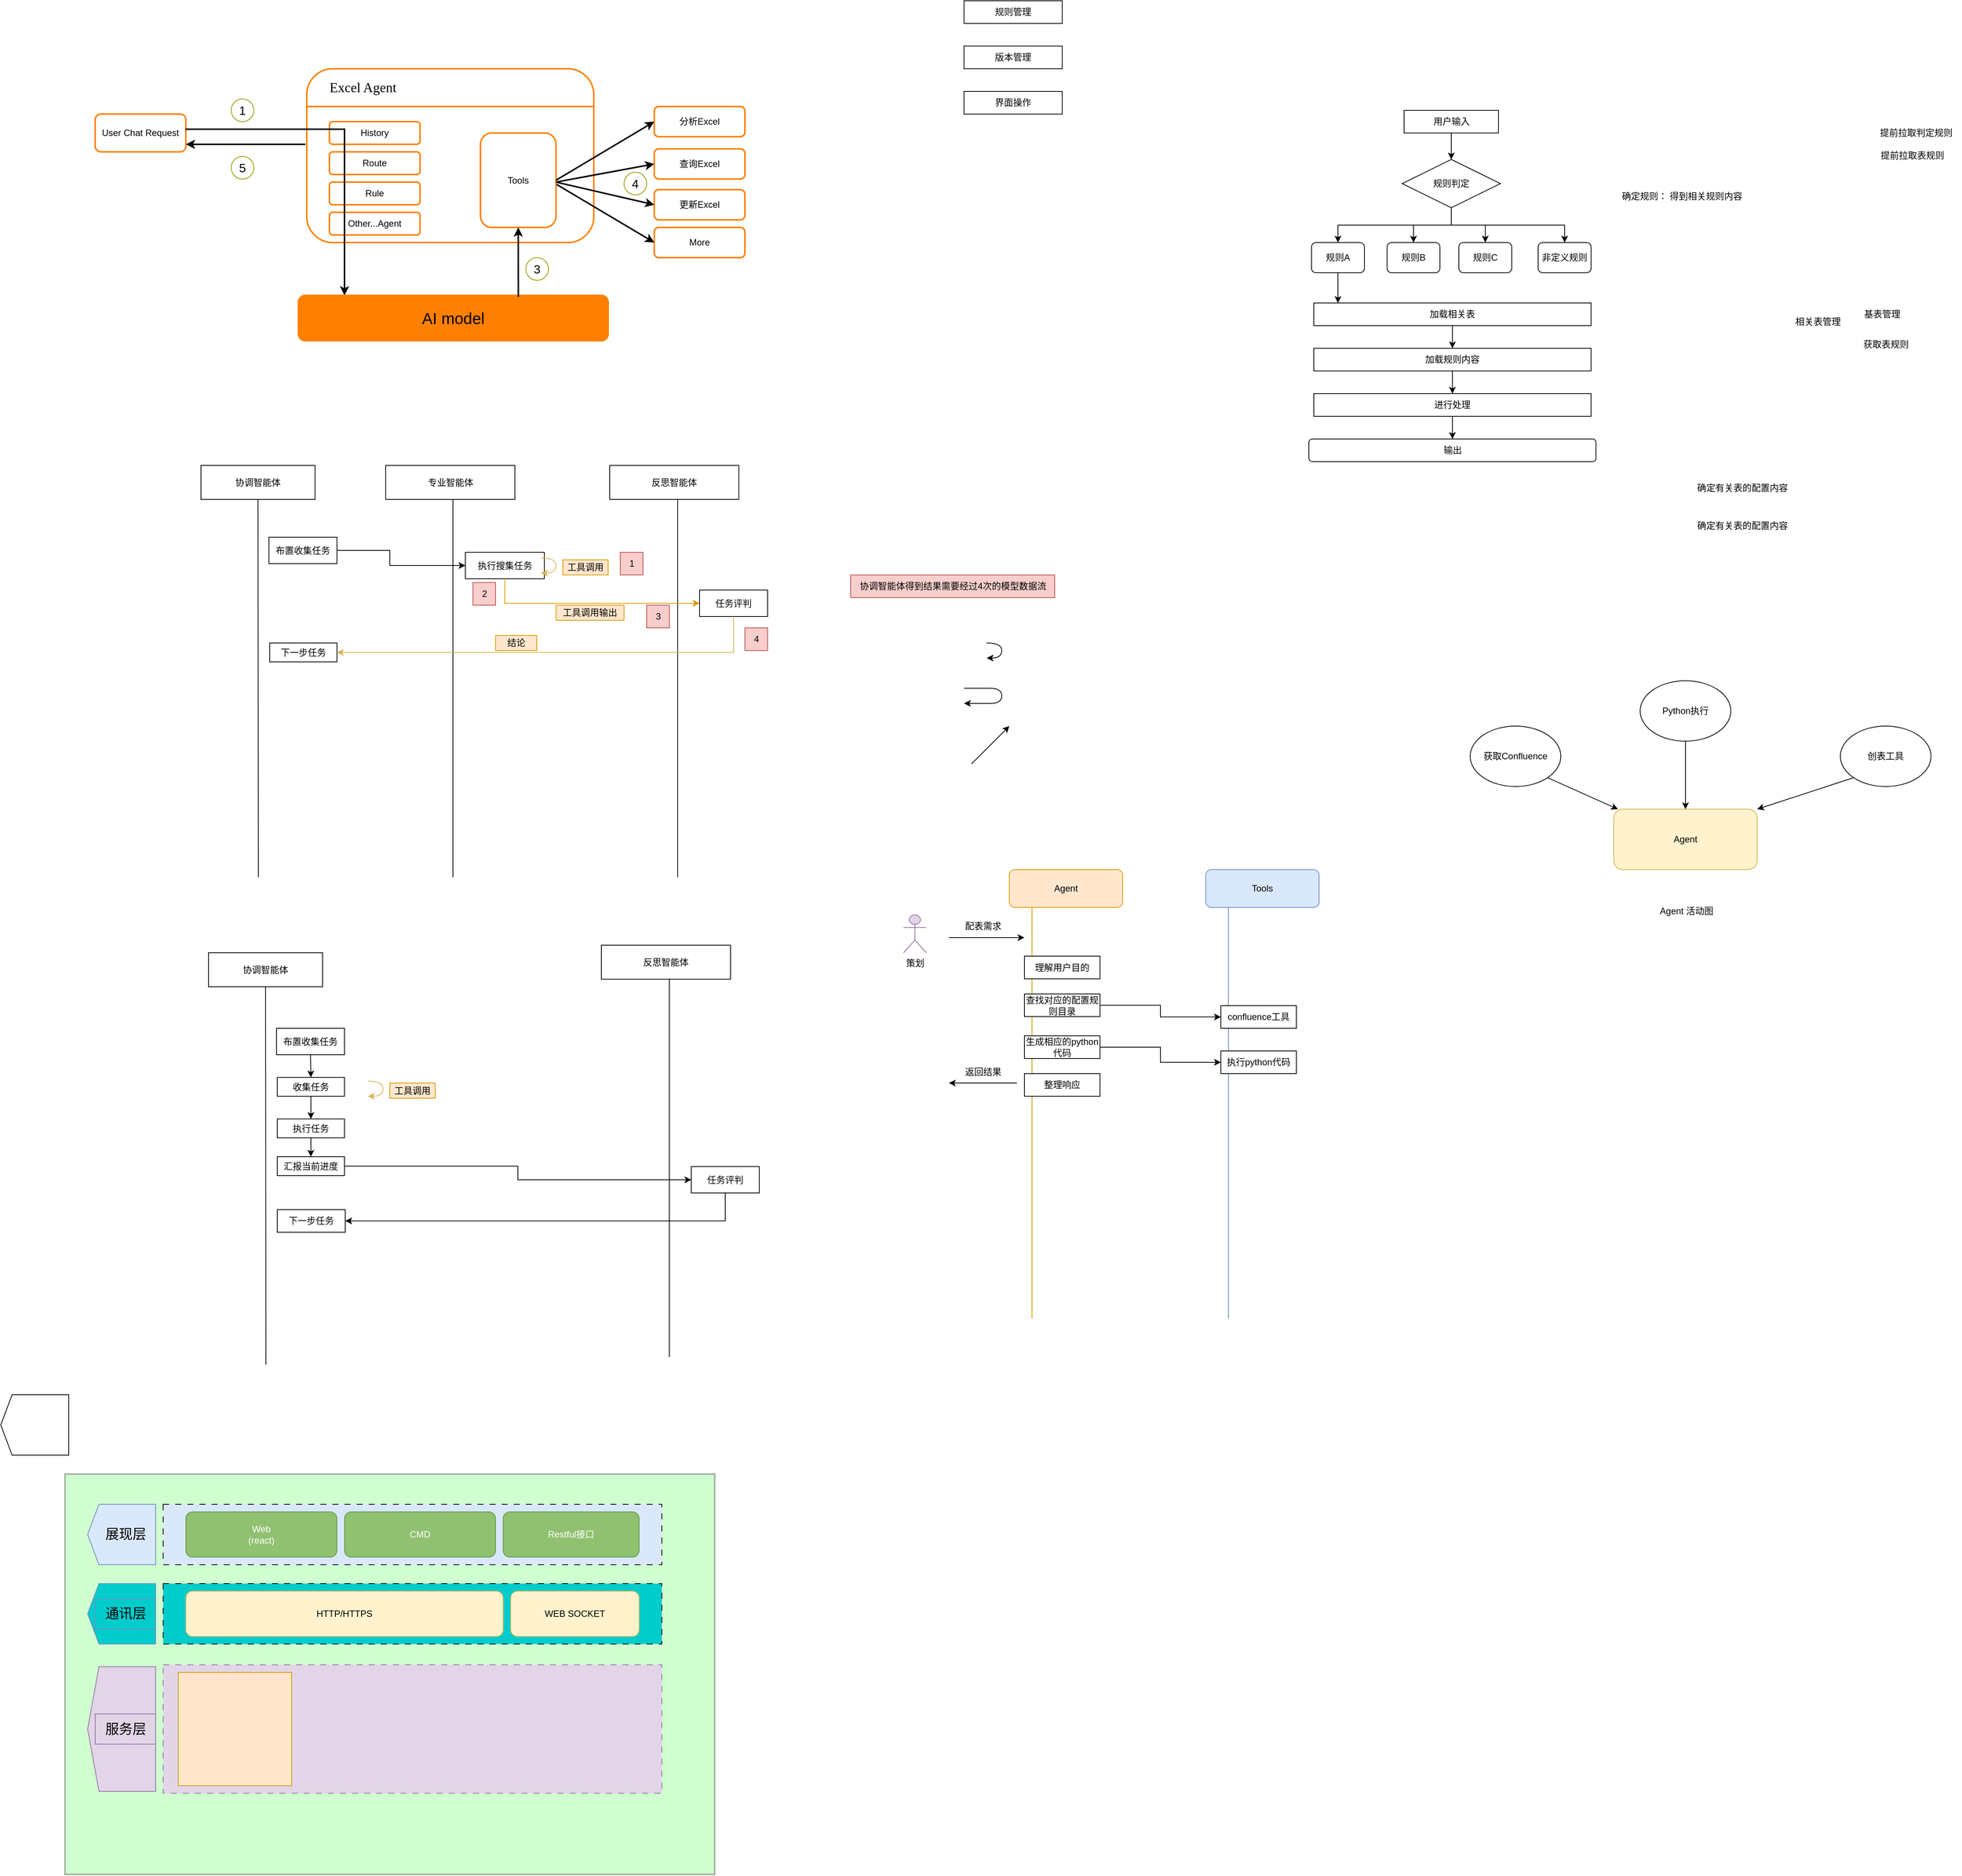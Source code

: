 <mxfile version="27.1.6">
  <diagram name="第 1 页" id="lMS9jua2yjPciFoXlcF-">
    <mxGraphModel dx="1426" dy="751" grid="1" gridSize="10" guides="1" tooltips="1" connect="1" arrows="1" fold="1" page="1" pageScale="1" pageWidth="4681" pageHeight="3300" math="0" shadow="0">
      <root>
        <mxCell id="0" />
        <mxCell id="1" parent="0" />
        <mxCell id="2_Mty83IuTYaTWN7wXRP-2" value="User Chat Request" style="rounded=1;whiteSpace=wrap;html=1;strokeColor=#FF8000;strokeWidth=2;" parent="1" vertex="1">
          <mxGeometry x="190" y="240" width="120" height="50" as="geometry" />
        </mxCell>
        <mxCell id="2_Mty83IuTYaTWN7wXRP-6" value="" style="group;fillColor=none;fillStyle=dashed;" parent="1" vertex="1" connectable="0">
          <mxGeometry x="470" y="180" width="380" height="230" as="geometry" />
        </mxCell>
        <mxCell id="2_Mty83IuTYaTWN7wXRP-4" value="" style="rounded=1;whiteSpace=wrap;html=1;strokeColor=#FF8000;strokeWidth=2;" parent="2_Mty83IuTYaTWN7wXRP-6" vertex="1">
          <mxGeometry width="380" height="230" as="geometry" />
        </mxCell>
        <mxCell id="2_Mty83IuTYaTWN7wXRP-5" value="" style="endArrow=none;html=1;rounded=0;strokeColor=#FF8000;strokeWidth=2;" parent="2_Mty83IuTYaTWN7wXRP-6" edge="1">
          <mxGeometry width="50" height="50" relative="1" as="geometry">
            <mxPoint y="50.003" as="sourcePoint" />
            <mxPoint x="380" y="50.003" as="targetPoint" />
          </mxGeometry>
        </mxCell>
        <mxCell id="2_Mty83IuTYaTWN7wXRP-7" value="&lt;font style=&quot;font-size: 18px;&quot;&gt;Excel Agent&lt;/font&gt;" style="text;html=1;align=center;verticalAlign=middle;resizable=0;points=[];autosize=1;strokeColor=none;fillColor=none;fontSize=15;fontFamily=Verdana;" parent="2_Mty83IuTYaTWN7wXRP-6" vertex="1">
          <mxGeometry x="9" y="5" width="130" height="40" as="geometry" />
        </mxCell>
        <mxCell id="2_Mty83IuTYaTWN7wXRP-14" value="Route" style="rounded=1;whiteSpace=wrap;html=1;strokeColor=#FF8000;strokeWidth=2;" parent="2_Mty83IuTYaTWN7wXRP-6" vertex="1">
          <mxGeometry x="30" y="110" width="120" height="30" as="geometry" />
        </mxCell>
        <mxCell id="2_Mty83IuTYaTWN7wXRP-15" value="Rule" style="rounded=1;whiteSpace=wrap;html=1;strokeColor=#FF8000;strokeWidth=2;" parent="2_Mty83IuTYaTWN7wXRP-6" vertex="1">
          <mxGeometry x="30" y="150" width="120" height="30" as="geometry" />
        </mxCell>
        <mxCell id="2_Mty83IuTYaTWN7wXRP-16" value="Other...Agent" style="rounded=1;whiteSpace=wrap;html=1;strokeColor=#FF8000;strokeWidth=2;" parent="2_Mty83IuTYaTWN7wXRP-6" vertex="1">
          <mxGeometry x="30" y="190" width="120" height="30" as="geometry" />
        </mxCell>
        <mxCell id="2_Mty83IuTYaTWN7wXRP-17" value="History" style="rounded=1;whiteSpace=wrap;html=1;strokeColor=#FF8000;strokeWidth=2;fillColor=none;" parent="2_Mty83IuTYaTWN7wXRP-6" vertex="1">
          <mxGeometry x="30" y="70" width="120" height="30" as="geometry" />
        </mxCell>
        <mxCell id="2_Mty83IuTYaTWN7wXRP-19" value="Tools" style="rounded=1;whiteSpace=wrap;html=1;strokeColor=#FF8000;strokeWidth=2;" parent="2_Mty83IuTYaTWN7wXRP-6" vertex="1">
          <mxGeometry x="230" y="85" width="100" height="125" as="geometry" />
        </mxCell>
        <mxCell id="2_Mty83IuTYaTWN7wXRP-18" value="" style="endArrow=classic;html=1;rounded=0;edgeStyle=orthogonalEdgeStyle;strokeWidth=2;exitX=0.996;exitY=0.399;exitDx=0;exitDy=0;exitPerimeter=0;" parent="1" source="2_Mty83IuTYaTWN7wXRP-2" edge="1">
          <mxGeometry width="50" height="50" relative="1" as="geometry">
            <mxPoint x="330" y="260" as="sourcePoint" />
            <mxPoint x="520" y="480" as="targetPoint" />
            <Array as="points">
              <mxPoint x="520" y="260" />
            </Array>
          </mxGeometry>
        </mxCell>
        <mxCell id="2_Mty83IuTYaTWN7wXRP-12" value="&lt;font style=&quot;font-size: 21px;&quot;&gt;AI model&lt;/font&gt;" style="rounded=1;whiteSpace=wrap;html=1;strokeColor=#FF8000;strokeWidth=2;fillColor=#FF8000;" parent="1" vertex="1">
          <mxGeometry x="459" y="480" width="410" height="60" as="geometry" />
        </mxCell>
        <mxCell id="2_Mty83IuTYaTWN7wXRP-20" value="查询Excel" style="rounded=1;whiteSpace=wrap;html=1;strokeColor=#FF8000;strokeWidth=2;" parent="1" vertex="1">
          <mxGeometry x="930" y="286" width="120" height="40" as="geometry" />
        </mxCell>
        <mxCell id="2_Mty83IuTYaTWN7wXRP-21" value="分析Excel" style="rounded=1;whiteSpace=wrap;html=1;strokeColor=#FF8000;strokeWidth=2;" parent="1" vertex="1">
          <mxGeometry x="930" y="230" width="120" height="40" as="geometry" />
        </mxCell>
        <mxCell id="2_Mty83IuTYaTWN7wXRP-22" value="更新Excel" style="rounded=1;whiteSpace=wrap;html=1;strokeColor=#FF8000;strokeWidth=2;" parent="1" vertex="1">
          <mxGeometry x="930" y="340" width="120" height="40" as="geometry" />
        </mxCell>
        <mxCell id="2_Mty83IuTYaTWN7wXRP-23" value="" style="endArrow=classic;html=1;rounded=0;exitX=0.71;exitY=0.033;exitDx=0;exitDy=0;exitPerimeter=0;entryX=0.5;entryY=1;entryDx=0;entryDy=0;strokeWidth=2;" parent="1" source="2_Mty83IuTYaTWN7wXRP-12" target="2_Mty83IuTYaTWN7wXRP-19" edge="1">
          <mxGeometry width="50" height="50" relative="1" as="geometry">
            <mxPoint x="700" y="410" as="sourcePoint" />
            <mxPoint x="750" y="360" as="targetPoint" />
          </mxGeometry>
        </mxCell>
        <mxCell id="2_Mty83IuTYaTWN7wXRP-24" value="" style="endArrow=classic;html=1;rounded=0;exitX=1;exitY=0.5;exitDx=0;exitDy=0;entryX=0;entryY=0.5;entryDx=0;entryDy=0;strokeWidth=2;" parent="1" source="2_Mty83IuTYaTWN7wXRP-19" target="2_Mty83IuTYaTWN7wXRP-21" edge="1">
          <mxGeometry width="50" height="50" relative="1" as="geometry">
            <mxPoint x="810" y="320" as="sourcePoint" />
            <mxPoint x="860" y="270" as="targetPoint" />
          </mxGeometry>
        </mxCell>
        <mxCell id="2_Mty83IuTYaTWN7wXRP-25" value="" style="endArrow=classic;html=1;rounded=0;entryX=0;entryY=0.5;entryDx=0;entryDy=0;strokeWidth=2;" parent="1" target="2_Mty83IuTYaTWN7wXRP-20" edge="1">
          <mxGeometry width="50" height="50" relative="1" as="geometry">
            <mxPoint x="800" y="330" as="sourcePoint" />
            <mxPoint x="940" y="250" as="targetPoint" />
          </mxGeometry>
        </mxCell>
        <mxCell id="2_Mty83IuTYaTWN7wXRP-26" value="" style="endArrow=classic;html=1;rounded=0;entryX=0;entryY=0.5;entryDx=0;entryDy=0;strokeWidth=2;" parent="1" target="2_Mty83IuTYaTWN7wXRP-22" edge="1">
          <mxGeometry width="50" height="50" relative="1" as="geometry">
            <mxPoint x="800" y="330" as="sourcePoint" />
            <mxPoint x="940" y="320" as="targetPoint" />
          </mxGeometry>
        </mxCell>
        <mxCell id="2_Mty83IuTYaTWN7wXRP-27" value="" style="endArrow=classic;html=1;rounded=0;exitX=-0.005;exitY=0.435;exitDx=0;exitDy=0;exitPerimeter=0;strokeWidth=2;" parent="1" source="2_Mty83IuTYaTWN7wXRP-4" edge="1">
          <mxGeometry width="50" height="50" relative="1" as="geometry">
            <mxPoint x="450" y="280" as="sourcePoint" />
            <mxPoint x="310" y="280" as="targetPoint" />
          </mxGeometry>
        </mxCell>
        <mxCell id="2_Mty83IuTYaTWN7wXRP-29" value="&lt;font style=&quot;font-size: 16px;&quot;&gt;1&lt;/font&gt;" style="ellipse;whiteSpace=wrap;html=1;fillColor=none;strokeColor=#999900;" parent="1" vertex="1">
          <mxGeometry x="370" y="220" width="30" height="30" as="geometry" />
        </mxCell>
        <mxCell id="2_Mty83IuTYaTWN7wXRP-30" value="&lt;font style=&quot;font-size: 16px;&quot;&gt;5&lt;/font&gt;" style="ellipse;whiteSpace=wrap;html=1;fillColor=none;strokeColor=#999900;" parent="1" vertex="1">
          <mxGeometry x="370" y="296" width="30" height="30" as="geometry" />
        </mxCell>
        <mxCell id="2_Mty83IuTYaTWN7wXRP-31" value="&lt;font style=&quot;font-size: 16px;&quot;&gt;3&lt;/font&gt;" style="ellipse;whiteSpace=wrap;html=1;fillColor=none;strokeColor=#999900;" parent="1" vertex="1">
          <mxGeometry x="760" y="430" width="30" height="30" as="geometry" />
        </mxCell>
        <mxCell id="2_Mty83IuTYaTWN7wXRP-32" value="&lt;font style=&quot;font-size: 16px;&quot;&gt;4&lt;/font&gt;" style="ellipse;whiteSpace=wrap;html=1;fillColor=none;strokeColor=#999900;" parent="1" vertex="1">
          <mxGeometry x="890" y="317" width="30" height="30" as="geometry" />
        </mxCell>
        <mxCell id="2_Mty83IuTYaTWN7wXRP-33" value="More" style="rounded=1;whiteSpace=wrap;html=1;strokeColor=#FF8000;strokeWidth=2;" parent="1" vertex="1">
          <mxGeometry x="930" y="390" width="120" height="40" as="geometry" />
        </mxCell>
        <mxCell id="2_Mty83IuTYaTWN7wXRP-34" value="" style="endArrow=classic;html=1;rounded=0;entryX=0;entryY=0.5;entryDx=0;entryDy=0;strokeWidth=2;exitX=1.008;exitY=0.545;exitDx=0;exitDy=0;exitPerimeter=0;" parent="1" source="2_Mty83IuTYaTWN7wXRP-19" target="2_Mty83IuTYaTWN7wXRP-33" edge="1">
          <mxGeometry width="50" height="50" relative="1" as="geometry">
            <mxPoint x="810" y="340" as="sourcePoint" />
            <mxPoint x="940" y="370" as="targetPoint" />
          </mxGeometry>
        </mxCell>
        <mxCell id="u-bmeiGmhYx5XkkNCnXn-22" style="edgeStyle=orthogonalEdgeStyle;rounded=0;orthogonalLoop=1;jettySize=auto;html=1;exitX=0.5;exitY=1;exitDx=0;exitDy=0;entryX=0.5;entryY=0;entryDx=0;entryDy=0;" parent="1" source="u-bmeiGmhYx5XkkNCnXn-1" target="u-bmeiGmhYx5XkkNCnXn-2" edge="1">
          <mxGeometry relative="1" as="geometry" />
        </mxCell>
        <mxCell id="u-bmeiGmhYx5XkkNCnXn-1" value="用户输入" style="rounded=0;whiteSpace=wrap;html=1;" parent="1" vertex="1">
          <mxGeometry x="1922.5" y="235" width="125" height="30" as="geometry" />
        </mxCell>
        <mxCell id="u-bmeiGmhYx5XkkNCnXn-10" style="edgeStyle=orthogonalEdgeStyle;rounded=0;orthogonalLoop=1;jettySize=auto;html=1;exitX=0.5;exitY=1;exitDx=0;exitDy=0;entryX=0.5;entryY=0;entryDx=0;entryDy=0;" parent="1" source="u-bmeiGmhYx5XkkNCnXn-2" target="u-bmeiGmhYx5XkkNCnXn-6" edge="1">
          <mxGeometry relative="1" as="geometry" />
        </mxCell>
        <mxCell id="u-bmeiGmhYx5XkkNCnXn-11" style="edgeStyle=orthogonalEdgeStyle;rounded=0;orthogonalLoop=1;jettySize=auto;html=1;exitX=0.5;exitY=1;exitDx=0;exitDy=0;entryX=0.5;entryY=0;entryDx=0;entryDy=0;" parent="1" source="u-bmeiGmhYx5XkkNCnXn-2" target="u-bmeiGmhYx5XkkNCnXn-7" edge="1">
          <mxGeometry relative="1" as="geometry" />
        </mxCell>
        <mxCell id="u-bmeiGmhYx5XkkNCnXn-12" style="edgeStyle=orthogonalEdgeStyle;rounded=0;orthogonalLoop=1;jettySize=auto;html=1;exitX=0.5;exitY=1;exitDx=0;exitDy=0;entryX=0.5;entryY=0;entryDx=0;entryDy=0;" parent="1" source="u-bmeiGmhYx5XkkNCnXn-2" target="u-bmeiGmhYx5XkkNCnXn-8" edge="1">
          <mxGeometry relative="1" as="geometry" />
        </mxCell>
        <mxCell id="u-bmeiGmhYx5XkkNCnXn-13" style="edgeStyle=orthogonalEdgeStyle;rounded=0;orthogonalLoop=1;jettySize=auto;html=1;exitX=0.5;exitY=1;exitDx=0;exitDy=0;entryX=0.5;entryY=0;entryDx=0;entryDy=0;" parent="1" source="u-bmeiGmhYx5XkkNCnXn-2" target="u-bmeiGmhYx5XkkNCnXn-9" edge="1">
          <mxGeometry relative="1" as="geometry" />
        </mxCell>
        <mxCell id="u-bmeiGmhYx5XkkNCnXn-2" value="规则判定" style="rhombus;whiteSpace=wrap;html=1;" parent="1" vertex="1">
          <mxGeometry x="1920" y="300" width="130" height="64" as="geometry" />
        </mxCell>
        <mxCell id="u-bmeiGmhYx5XkkNCnXn-3" value="规则管理" style="rounded=0;whiteSpace=wrap;html=1;" parent="1" vertex="1">
          <mxGeometry x="1340" y="90" width="130" height="30" as="geometry" />
        </mxCell>
        <mxCell id="u-bmeiGmhYx5XkkNCnXn-4" value="版本管理" style="rounded=0;whiteSpace=wrap;html=1;" parent="1" vertex="1">
          <mxGeometry x="1340" y="150" width="130" height="30" as="geometry" />
        </mxCell>
        <mxCell id="u-bmeiGmhYx5XkkNCnXn-5" value="界面操作" style="rounded=0;whiteSpace=wrap;html=1;" parent="1" vertex="1">
          <mxGeometry x="1340" y="210" width="130" height="30" as="geometry" />
        </mxCell>
        <mxCell id="u-bmeiGmhYx5XkkNCnXn-6" value="规则A" style="rounded=1;whiteSpace=wrap;html=1;" parent="1" vertex="1">
          <mxGeometry x="1800" y="410" width="70" height="40" as="geometry" />
        </mxCell>
        <mxCell id="u-bmeiGmhYx5XkkNCnXn-7" value="规则B" style="rounded=1;whiteSpace=wrap;html=1;" parent="1" vertex="1">
          <mxGeometry x="1900" y="410" width="70" height="40" as="geometry" />
        </mxCell>
        <mxCell id="u-bmeiGmhYx5XkkNCnXn-8" value="规则C" style="rounded=1;whiteSpace=wrap;html=1;" parent="1" vertex="1">
          <mxGeometry x="1995" y="410" width="70" height="40" as="geometry" />
        </mxCell>
        <mxCell id="u-bmeiGmhYx5XkkNCnXn-9" value="非定义规则" style="rounded=1;whiteSpace=wrap;html=1;" parent="1" vertex="1">
          <mxGeometry x="2100" y="410" width="70" height="40" as="geometry" />
        </mxCell>
        <mxCell id="u-bmeiGmhYx5XkkNCnXn-14" value="输出" style="rounded=1;whiteSpace=wrap;html=1;" parent="1" vertex="1">
          <mxGeometry x="1796.5" y="670" width="380" height="30" as="geometry" />
        </mxCell>
        <mxCell id="u-bmeiGmhYx5XkkNCnXn-19" style="edgeStyle=orthogonalEdgeStyle;rounded=0;orthogonalLoop=1;jettySize=auto;html=1;exitX=0.5;exitY=1;exitDx=0;exitDy=0;" parent="1" source="u-bmeiGmhYx5XkkNCnXn-15" target="u-bmeiGmhYx5XkkNCnXn-16" edge="1">
          <mxGeometry relative="1" as="geometry" />
        </mxCell>
        <mxCell id="u-bmeiGmhYx5XkkNCnXn-15" value="加载相关表" style="rounded=0;whiteSpace=wrap;html=1;" parent="1" vertex="1">
          <mxGeometry x="1803" y="490" width="367" height="30" as="geometry" />
        </mxCell>
        <mxCell id="u-bmeiGmhYx5XkkNCnXn-20" style="edgeStyle=orthogonalEdgeStyle;rounded=0;orthogonalLoop=1;jettySize=auto;html=1;exitX=0.5;exitY=1;exitDx=0;exitDy=0;entryX=0.5;entryY=0;entryDx=0;entryDy=0;" parent="1" source="u-bmeiGmhYx5XkkNCnXn-16" target="u-bmeiGmhYx5XkkNCnXn-17" edge="1">
          <mxGeometry relative="1" as="geometry" />
        </mxCell>
        <mxCell id="u-bmeiGmhYx5XkkNCnXn-16" value="加载规则内容" style="rounded=0;whiteSpace=wrap;html=1;" parent="1" vertex="1">
          <mxGeometry x="1803" y="550" width="367" height="30" as="geometry" />
        </mxCell>
        <mxCell id="u-bmeiGmhYx5XkkNCnXn-21" style="edgeStyle=orthogonalEdgeStyle;rounded=0;orthogonalLoop=1;jettySize=auto;html=1;exitX=0.5;exitY=1;exitDx=0;exitDy=0;" parent="1" source="u-bmeiGmhYx5XkkNCnXn-17" target="u-bmeiGmhYx5XkkNCnXn-14" edge="1">
          <mxGeometry relative="1" as="geometry" />
        </mxCell>
        <mxCell id="u-bmeiGmhYx5XkkNCnXn-17" value="进行处理" style="rounded=0;whiteSpace=wrap;html=1;" parent="1" vertex="1">
          <mxGeometry x="1803" y="610" width="367" height="30" as="geometry" />
        </mxCell>
        <mxCell id="u-bmeiGmhYx5XkkNCnXn-18" style="edgeStyle=orthogonalEdgeStyle;rounded=0;orthogonalLoop=1;jettySize=auto;html=1;exitX=0.5;exitY=1;exitDx=0;exitDy=0;" parent="1" source="u-bmeiGmhYx5XkkNCnXn-6" edge="1">
          <mxGeometry relative="1" as="geometry">
            <mxPoint x="1835" y="490" as="targetPoint" />
          </mxGeometry>
        </mxCell>
        <mxCell id="u-bmeiGmhYx5XkkNCnXn-24" value="提前拉取判定规则" style="text;html=1;align=center;verticalAlign=middle;resizable=0;points=[];autosize=1;strokeColor=none;fillColor=none;" parent="1" vertex="1">
          <mxGeometry x="2540" y="250" width="120" height="30" as="geometry" />
        </mxCell>
        <mxCell id="u-bmeiGmhYx5XkkNCnXn-25" value="提前拉取表规则" style="text;html=1;align=center;verticalAlign=middle;resizable=0;points=[];autosize=1;strokeColor=none;fillColor=none;" parent="1" vertex="1">
          <mxGeometry x="2540" y="280" width="110" height="30" as="geometry" />
        </mxCell>
        <mxCell id="u-bmeiGmhYx5XkkNCnXn-26" value="相关表管理" style="text;html=1;align=center;verticalAlign=middle;resizable=0;points=[];autosize=1;strokeColor=none;fillColor=none;" parent="1" vertex="1">
          <mxGeometry x="2430" y="500" width="80" height="30" as="geometry" />
        </mxCell>
        <mxCell id="u-bmeiGmhYx5XkkNCnXn-27" value="基表管理" style="text;html=1;align=center;verticalAlign=middle;resizable=0;points=[];autosize=1;strokeColor=none;fillColor=none;" parent="1" vertex="1">
          <mxGeometry x="2520" y="490" width="70" height="30" as="geometry" />
        </mxCell>
        <mxCell id="u-bmeiGmhYx5XkkNCnXn-28" value="获取表规则" style="text;html=1;align=center;verticalAlign=middle;resizable=0;points=[];autosize=1;strokeColor=none;fillColor=none;" parent="1" vertex="1">
          <mxGeometry x="2520" y="530" width="80" height="30" as="geometry" />
        </mxCell>
        <mxCell id="u-bmeiGmhYx5XkkNCnXn-29" value="确定规则： 得到相关规则内容" style="text;html=1;align=center;verticalAlign=middle;resizable=0;points=[];autosize=1;strokeColor=none;fillColor=none;" parent="1" vertex="1">
          <mxGeometry x="2200" y="334" width="180" height="30" as="geometry" />
        </mxCell>
        <mxCell id="u-bmeiGmhYx5XkkNCnXn-30" value="确定有关表的配置内容" style="text;html=1;align=center;verticalAlign=middle;resizable=0;points=[];autosize=1;strokeColor=none;fillColor=none;" parent="1" vertex="1">
          <mxGeometry x="2300" y="720" width="140" height="30" as="geometry" />
        </mxCell>
        <mxCell id="u-bmeiGmhYx5XkkNCnXn-31" value="确定有关表的配置内容" style="text;html=1;align=center;verticalAlign=middle;resizable=0;points=[];autosize=1;strokeColor=none;fillColor=none;" parent="1" vertex="1">
          <mxGeometry x="2300" y="770" width="140" height="30" as="geometry" />
        </mxCell>
        <mxCell id="_TTQdavlwrZ-r9L4tjRO-7" value="" style="group" parent="1" vertex="1" connectable="0">
          <mxGeometry x="871" y="705" width="209" height="545" as="geometry" />
        </mxCell>
        <mxCell id="_TTQdavlwrZ-r9L4tjRO-3" value="反思智能体" style="rounded=0;whiteSpace=wrap;html=1;" parent="_TTQdavlwrZ-r9L4tjRO-7" vertex="1">
          <mxGeometry width="171" height="45" as="geometry" />
        </mxCell>
        <mxCell id="_TTQdavlwrZ-r9L4tjRO-6" value="" style="endArrow=none;html=1;rounded=0;entryX=0.5;entryY=1;entryDx=0;entryDy=0;" parent="_TTQdavlwrZ-r9L4tjRO-7" edge="1">
          <mxGeometry width="50" height="50" relative="1" as="geometry">
            <mxPoint x="90" y="545" as="sourcePoint" />
            <mxPoint x="90" y="45" as="targetPoint" />
          </mxGeometry>
        </mxCell>
        <mxCell id="_TTQdavlwrZ-r9L4tjRO-22" value="任务评判" style="rounded=0;whiteSpace=wrap;html=1;" parent="_TTQdavlwrZ-r9L4tjRO-7" vertex="1">
          <mxGeometry x="119" y="165" width="90" height="35" as="geometry" />
        </mxCell>
        <mxCell id="_TTQdavlwrZ-r9L4tjRO-55" value="1" style="text;html=1;align=center;verticalAlign=middle;resizable=0;points=[];autosize=1;strokeColor=#b85450;fillColor=#f8cecc;" parent="_TTQdavlwrZ-r9L4tjRO-7" vertex="1">
          <mxGeometry x="14" y="115" width="30" height="30" as="geometry" />
        </mxCell>
        <mxCell id="_TTQdavlwrZ-r9L4tjRO-57" value="4" style="text;html=1;align=center;verticalAlign=middle;resizable=0;points=[];autosize=1;strokeColor=#b85450;fillColor=#f8cecc;" parent="_TTQdavlwrZ-r9L4tjRO-7" vertex="1">
          <mxGeometry x="179" y="215" width="30" height="30" as="geometry" />
        </mxCell>
        <mxCell id="_TTQdavlwrZ-r9L4tjRO-66" value="3" style="text;html=1;align=center;verticalAlign=middle;resizable=0;points=[];autosize=1;strokeColor=#b85450;fillColor=#f8cecc;" parent="_TTQdavlwrZ-r9L4tjRO-7" vertex="1">
          <mxGeometry x="49" y="185" width="30" height="30" as="geometry" />
        </mxCell>
        <mxCell id="_TTQdavlwrZ-r9L4tjRO-8" value="" style="group" parent="1" vertex="1" connectable="0">
          <mxGeometry x="574.5" y="705" width="235.5" height="545" as="geometry" />
        </mxCell>
        <mxCell id="_TTQdavlwrZ-r9L4tjRO-2" value="专业智能体" style="rounded=0;whiteSpace=wrap;html=1;" parent="_TTQdavlwrZ-r9L4tjRO-8" vertex="1">
          <mxGeometry width="171" height="45" as="geometry" />
        </mxCell>
        <mxCell id="_TTQdavlwrZ-r9L4tjRO-5" value="" style="endArrow=none;html=1;rounded=0;entryX=0.5;entryY=1;entryDx=0;entryDy=0;" parent="_TTQdavlwrZ-r9L4tjRO-8" edge="1">
          <mxGeometry width="50" height="50" relative="1" as="geometry">
            <mxPoint x="89" y="545" as="sourcePoint" />
            <mxPoint x="89" y="45" as="targetPoint" />
          </mxGeometry>
        </mxCell>
        <mxCell id="_TTQdavlwrZ-r9L4tjRO-11" value="执行搜集任务" style="rounded=0;whiteSpace=wrap;html=1;" parent="_TTQdavlwrZ-r9L4tjRO-8" vertex="1">
          <mxGeometry x="105.5" y="115" width="104.5" height="35" as="geometry" />
        </mxCell>
        <mxCell id="_TTQdavlwrZ-r9L4tjRO-15" value="" style="curved=1;endArrow=classic;html=1;rounded=0;fillColor=#fff2cc;strokeColor=#d6b656;" parent="_TTQdavlwrZ-r9L4tjRO-8" edge="1">
          <mxGeometry width="50" height="50" relative="1" as="geometry">
            <mxPoint x="205.5" y="122.5" as="sourcePoint" />
            <mxPoint x="205.5" y="142.5" as="targetPoint" />
            <Array as="points">
              <mxPoint x="225.5" y="122.5" />
              <mxPoint x="225.5" y="142.5" />
            </Array>
          </mxGeometry>
        </mxCell>
        <mxCell id="_TTQdavlwrZ-r9L4tjRO-34" value="&lt;span style=&quot;text-wrap-mode: nowrap;&quot;&gt;结论&lt;/span&gt;" style="rounded=0;whiteSpace=wrap;html=1;fillColor=#ffe6cc;strokeColor=#d79b00;" parent="_TTQdavlwrZ-r9L4tjRO-8" vertex="1">
          <mxGeometry x="145.5" y="225" width="54.5" height="20" as="geometry" />
        </mxCell>
        <mxCell id="_TTQdavlwrZ-r9L4tjRO-56" value="2" style="text;html=1;align=center;verticalAlign=middle;resizable=0;points=[];autosize=1;strokeColor=#b85450;fillColor=#f8cecc;" parent="_TTQdavlwrZ-r9L4tjRO-8" vertex="1">
          <mxGeometry x="115.5" y="155" width="30" height="30" as="geometry" />
        </mxCell>
        <mxCell id="_TTQdavlwrZ-r9L4tjRO-9" value="" style="group" parent="1" vertex="1" connectable="0">
          <mxGeometry x="330" y="705" width="211" height="545" as="geometry" />
        </mxCell>
        <mxCell id="_TTQdavlwrZ-r9L4tjRO-1" value="协调智能体" style="rounded=0;whiteSpace=wrap;html=1;" parent="_TTQdavlwrZ-r9L4tjRO-9" vertex="1">
          <mxGeometry width="151" height="45" as="geometry" />
        </mxCell>
        <mxCell id="_TTQdavlwrZ-r9L4tjRO-4" value="" style="endArrow=none;html=1;rounded=0;entryX=0.5;entryY=1;entryDx=0;entryDy=0;" parent="_TTQdavlwrZ-r9L4tjRO-9" target="_TTQdavlwrZ-r9L4tjRO-1" edge="1">
          <mxGeometry width="50" height="50" relative="1" as="geometry">
            <mxPoint x="76" y="545" as="sourcePoint" />
            <mxPoint x="151" y="485" as="targetPoint" />
          </mxGeometry>
        </mxCell>
        <mxCell id="_TTQdavlwrZ-r9L4tjRO-10" value="布置收集任务" style="rounded=0;whiteSpace=wrap;html=1;" parent="_TTQdavlwrZ-r9L4tjRO-9" vertex="1">
          <mxGeometry x="90" y="95" width="90" height="35" as="geometry" />
        </mxCell>
        <mxCell id="_TTQdavlwrZ-r9L4tjRO-31" value="下一步任务" style="rounded=0;whiteSpace=wrap;html=1;" parent="_TTQdavlwrZ-r9L4tjRO-9" vertex="1">
          <mxGeometry x="91" y="235" width="89" height="25" as="geometry" />
        </mxCell>
        <mxCell id="_TTQdavlwrZ-r9L4tjRO-12" value="" style="curved=1;endArrow=classic;html=1;rounded=0;" parent="1" edge="1">
          <mxGeometry width="50" height="50" relative="1" as="geometry">
            <mxPoint x="1370" y="940" as="sourcePoint" />
            <mxPoint x="1370" y="960" as="targetPoint" />
            <Array as="points">
              <mxPoint x="1390" y="940" />
              <mxPoint x="1390" y="960" />
            </Array>
          </mxGeometry>
        </mxCell>
        <mxCell id="_TTQdavlwrZ-r9L4tjRO-13" value="" style="curved=1;endArrow=classic;html=1;rounded=0;" parent="1" edge="1">
          <mxGeometry width="50" height="50" relative="1" as="geometry">
            <mxPoint x="1340" y="1000" as="sourcePoint" />
            <mxPoint x="1340" y="1020" as="targetPoint" />
            <Array as="points">
              <mxPoint x="1360" y="1000" />
              <mxPoint x="1390" y="1000" />
              <mxPoint x="1390" y="1020" />
              <mxPoint x="1360" y="1020" />
            </Array>
          </mxGeometry>
        </mxCell>
        <mxCell id="_TTQdavlwrZ-r9L4tjRO-17" value="" style="endArrow=classic;html=1;rounded=0;" parent="1" edge="1">
          <mxGeometry width="50" height="50" relative="1" as="geometry">
            <mxPoint x="1350" y="1100" as="sourcePoint" />
            <mxPoint x="1400" y="1050" as="targetPoint" />
          </mxGeometry>
        </mxCell>
        <mxCell id="_TTQdavlwrZ-r9L4tjRO-27" value="" style="endArrow=classic;html=1;rounded=0;exitX=1;exitY=0.5;exitDx=0;exitDy=0;edgeStyle=orthogonalEdgeStyle;entryX=0;entryY=0.5;entryDx=0;entryDy=0;" parent="1" source="_TTQdavlwrZ-r9L4tjRO-10" target="_TTQdavlwrZ-r9L4tjRO-11" edge="1">
          <mxGeometry width="50" height="50" relative="1" as="geometry">
            <mxPoint x="550" y="960" as="sourcePoint" />
            <mxPoint x="600" y="910" as="targetPoint" />
            <Array as="points">
              <mxPoint x="580" y="818" />
              <mxPoint x="580" y="838" />
            </Array>
          </mxGeometry>
        </mxCell>
        <mxCell id="_TTQdavlwrZ-r9L4tjRO-28" value="&lt;span style=&quot;text-wrap-mode: nowrap;&quot;&gt;工具调用&lt;/span&gt;" style="rounded=0;whiteSpace=wrap;html=1;fillColor=#ffe6cc;strokeColor=#d79b00;" parent="1" vertex="1">
          <mxGeometry x="809" y="830" width="60" height="20" as="geometry" />
        </mxCell>
        <mxCell id="_TTQdavlwrZ-r9L4tjRO-29" value="" style="endArrow=classic;html=1;rounded=0;edgeStyle=orthogonalEdgeStyle;exitX=0.5;exitY=1;exitDx=0;exitDy=0;fillColor=#ffe6cc;strokeColor=#d79b00;" parent="1" source="_TTQdavlwrZ-r9L4tjRO-11" target="_TTQdavlwrZ-r9L4tjRO-22" edge="1">
          <mxGeometry width="50" height="50" relative="1" as="geometry">
            <mxPoint x="700" y="860" as="sourcePoint" />
            <mxPoint x="927.97" y="892.5" as="targetPoint" />
            <Array as="points">
              <mxPoint x="732" y="860" />
              <mxPoint x="732" y="890" />
            </Array>
          </mxGeometry>
        </mxCell>
        <mxCell id="_TTQdavlwrZ-r9L4tjRO-30" value="&lt;span style=&quot;text-wrap-mode: nowrap;&quot;&gt;工具调用输出&lt;/span&gt;" style="rounded=0;whiteSpace=wrap;html=1;fillColor=#ffe6cc;strokeColor=#d79b00;" parent="1" vertex="1">
          <mxGeometry x="800" y="890" width="90" height="20" as="geometry" />
        </mxCell>
        <mxCell id="_TTQdavlwrZ-r9L4tjRO-32" style="edgeStyle=orthogonalEdgeStyle;rounded=0;orthogonalLoop=1;jettySize=auto;html=1;exitX=0.5;exitY=1;exitDx=0;exitDy=0;entryX=1;entryY=0.5;entryDx=0;entryDy=0;fillColor=#fff2cc;strokeColor=#d6b656;" parent="1" source="_TTQdavlwrZ-r9L4tjRO-22" target="_TTQdavlwrZ-r9L4tjRO-31" edge="1">
          <mxGeometry relative="1" as="geometry" />
        </mxCell>
        <mxCell id="_TTQdavlwrZ-r9L4tjRO-35" value="" style="group" parent="1" vertex="1" connectable="0">
          <mxGeometry x="860" y="1340" width="190" height="545" as="geometry" />
        </mxCell>
        <mxCell id="_TTQdavlwrZ-r9L4tjRO-36" value="反思智能体" style="rounded=0;whiteSpace=wrap;html=1;" parent="_TTQdavlwrZ-r9L4tjRO-35" vertex="1">
          <mxGeometry width="171" height="45" as="geometry" />
        </mxCell>
        <mxCell id="_TTQdavlwrZ-r9L4tjRO-37" value="" style="endArrow=none;html=1;rounded=0;entryX=0.5;entryY=1;entryDx=0;entryDy=0;" parent="_TTQdavlwrZ-r9L4tjRO-35" edge="1">
          <mxGeometry width="50" height="50" relative="1" as="geometry">
            <mxPoint x="90" y="545" as="sourcePoint" />
            <mxPoint x="90" y="45" as="targetPoint" />
          </mxGeometry>
        </mxCell>
        <mxCell id="_TTQdavlwrZ-r9L4tjRO-38" value="任务评判" style="rounded=0;whiteSpace=wrap;html=1;" parent="_TTQdavlwrZ-r9L4tjRO-35" vertex="1">
          <mxGeometry x="119" y="293" width="90" height="35" as="geometry" />
        </mxCell>
        <mxCell id="_TTQdavlwrZ-r9L4tjRO-45" value="" style="group" parent="1" vertex="1" connectable="0">
          <mxGeometry x="340" y="1350" width="211" height="545" as="geometry" />
        </mxCell>
        <mxCell id="_TTQdavlwrZ-r9L4tjRO-46" value="协调智能体" style="rounded=0;whiteSpace=wrap;html=1;" parent="_TTQdavlwrZ-r9L4tjRO-45" vertex="1">
          <mxGeometry width="151" height="45" as="geometry" />
        </mxCell>
        <mxCell id="_TTQdavlwrZ-r9L4tjRO-47" value="" style="endArrow=none;html=1;rounded=0;entryX=0.5;entryY=1;entryDx=0;entryDy=0;" parent="_TTQdavlwrZ-r9L4tjRO-45" target="_TTQdavlwrZ-r9L4tjRO-46" edge="1">
          <mxGeometry width="50" height="50" relative="1" as="geometry">
            <mxPoint x="76" y="545" as="sourcePoint" />
            <mxPoint x="151" y="485" as="targetPoint" />
          </mxGeometry>
        </mxCell>
        <mxCell id="_TTQdavlwrZ-r9L4tjRO-78" style="edgeStyle=orthogonalEdgeStyle;rounded=0;orthogonalLoop=1;jettySize=auto;html=1;exitX=0.5;exitY=1;exitDx=0;exitDy=0;entryX=0.5;entryY=0;entryDx=0;entryDy=0;" parent="_TTQdavlwrZ-r9L4tjRO-45" source="_TTQdavlwrZ-r9L4tjRO-48" target="_TTQdavlwrZ-r9L4tjRO-49" edge="1">
          <mxGeometry relative="1" as="geometry" />
        </mxCell>
        <mxCell id="_TTQdavlwrZ-r9L4tjRO-48" value="布置收集任务" style="rounded=0;whiteSpace=wrap;html=1;" parent="_TTQdavlwrZ-r9L4tjRO-45" vertex="1">
          <mxGeometry x="90" y="100" width="90" height="35" as="geometry" />
        </mxCell>
        <mxCell id="_TTQdavlwrZ-r9L4tjRO-79" style="edgeStyle=orthogonalEdgeStyle;rounded=0;orthogonalLoop=1;jettySize=auto;html=1;exitX=0.5;exitY=1;exitDx=0;exitDy=0;" parent="_TTQdavlwrZ-r9L4tjRO-45" source="_TTQdavlwrZ-r9L4tjRO-49" target="_TTQdavlwrZ-r9L4tjRO-67" edge="1">
          <mxGeometry relative="1" as="geometry" />
        </mxCell>
        <mxCell id="_TTQdavlwrZ-r9L4tjRO-49" value="收集任务" style="rounded=0;whiteSpace=wrap;html=1;" parent="_TTQdavlwrZ-r9L4tjRO-45" vertex="1">
          <mxGeometry x="91" y="165" width="89" height="25" as="geometry" />
        </mxCell>
        <mxCell id="_TTQdavlwrZ-r9L4tjRO-80" style="edgeStyle=orthogonalEdgeStyle;rounded=0;orthogonalLoop=1;jettySize=auto;html=1;exitX=0.5;exitY=1;exitDx=0;exitDy=0;entryX=0.5;entryY=0;entryDx=0;entryDy=0;" parent="_TTQdavlwrZ-r9L4tjRO-45" source="_TTQdavlwrZ-r9L4tjRO-67" target="_TTQdavlwrZ-r9L4tjRO-77" edge="1">
          <mxGeometry relative="1" as="geometry">
            <mxPoint x="135.333" y="250" as="targetPoint" />
          </mxGeometry>
        </mxCell>
        <mxCell id="_TTQdavlwrZ-r9L4tjRO-67" value="执行任务" style="rounded=0;whiteSpace=wrap;html=1;" parent="_TTQdavlwrZ-r9L4tjRO-45" vertex="1">
          <mxGeometry x="91" y="220" width="89" height="25" as="geometry" />
        </mxCell>
        <mxCell id="_TTQdavlwrZ-r9L4tjRO-77" value="汇报当前进度" style="rounded=0;whiteSpace=wrap;html=1;" parent="_TTQdavlwrZ-r9L4tjRO-45" vertex="1">
          <mxGeometry x="91" y="270" width="89" height="25" as="geometry" />
        </mxCell>
        <mxCell id="_TTQdavlwrZ-r9L4tjRO-82" value="下一步任务" style="rounded=0;whiteSpace=wrap;html=1;" parent="_TTQdavlwrZ-r9L4tjRO-45" vertex="1">
          <mxGeometry x="91" y="340" width="90" height="30" as="geometry" />
        </mxCell>
        <mxCell id="_TTQdavlwrZ-r9L4tjRO-58" value="协调智能体得到结果需要经过4次的模型数据流" style="text;html=1;align=center;verticalAlign=middle;resizable=0;points=[];autosize=1;strokeColor=#b85450;fillColor=#f8cecc;" parent="1" vertex="1">
          <mxGeometry x="1190" y="850" width="270" height="30" as="geometry" />
        </mxCell>
        <mxCell id="_TTQdavlwrZ-r9L4tjRO-69" value="" style="curved=1;endArrow=classic;html=1;rounded=0;fillColor=#fff2cc;strokeColor=#d6b656;" parent="1" edge="1">
          <mxGeometry width="50" height="50" relative="1" as="geometry">
            <mxPoint x="551" y="1520" as="sourcePoint" />
            <mxPoint x="551" y="1540" as="targetPoint" />
            <Array as="points">
              <mxPoint x="571" y="1520" />
              <mxPoint x="571" y="1540" />
            </Array>
          </mxGeometry>
        </mxCell>
        <mxCell id="_TTQdavlwrZ-r9L4tjRO-70" value="&lt;span style=&quot;text-wrap-mode: nowrap;&quot;&gt;工具调用&lt;/span&gt;" style="rounded=0;whiteSpace=wrap;html=1;fillColor=#ffe6cc;strokeColor=#d79b00;" parent="1" vertex="1">
          <mxGeometry x="580" y="1522.5" width="60" height="20" as="geometry" />
        </mxCell>
        <mxCell id="_TTQdavlwrZ-r9L4tjRO-81" style="edgeStyle=orthogonalEdgeStyle;rounded=0;orthogonalLoop=1;jettySize=auto;html=1;exitX=1;exitY=0.5;exitDx=0;exitDy=0;entryX=0;entryY=0.5;entryDx=0;entryDy=0;" parent="1" source="_TTQdavlwrZ-r9L4tjRO-77" target="_TTQdavlwrZ-r9L4tjRO-38" edge="1">
          <mxGeometry relative="1" as="geometry" />
        </mxCell>
        <mxCell id="_TTQdavlwrZ-r9L4tjRO-83" style="edgeStyle=orthogonalEdgeStyle;rounded=0;orthogonalLoop=1;jettySize=auto;html=1;exitX=0.5;exitY=1;exitDx=0;exitDy=0;entryX=1;entryY=0.5;entryDx=0;entryDy=0;" parent="1" source="_TTQdavlwrZ-r9L4tjRO-38" target="_TTQdavlwrZ-r9L4tjRO-82" edge="1">
          <mxGeometry relative="1" as="geometry" />
        </mxCell>
        <mxCell id="Nz6BkkhqgRyXza3POle4-1" value="Agent" style="rounded=1;whiteSpace=wrap;html=1;fillColor=#fff2cc;strokeColor=#d6b656;" parent="1" vertex="1">
          <mxGeometry x="2200" y="1160" width="190" height="80" as="geometry" />
        </mxCell>
        <mxCell id="Nz6BkkhqgRyXza3POle4-10" style="edgeStyle=orthogonalEdgeStyle;rounded=0;orthogonalLoop=1;jettySize=auto;html=1;exitX=0.5;exitY=1;exitDx=0;exitDy=0;entryX=0.5;entryY=0;entryDx=0;entryDy=0;" parent="1" source="Nz6BkkhqgRyXza3POle4-2" target="Nz6BkkhqgRyXza3POle4-1" edge="1">
          <mxGeometry relative="1" as="geometry" />
        </mxCell>
        <mxCell id="Nz6BkkhqgRyXza3POle4-2" value="Python执行" style="ellipse;whiteSpace=wrap;html=1;" parent="1" vertex="1">
          <mxGeometry x="2235" y="990" width="120" height="80" as="geometry" />
        </mxCell>
        <mxCell id="Nz6BkkhqgRyXza3POle4-8" style="rounded=0;orthogonalLoop=1;jettySize=auto;html=1;exitX=1;exitY=1;exitDx=0;exitDy=0;" parent="1" source="Nz6BkkhqgRyXza3POle4-3" target="Nz6BkkhqgRyXza3POle4-1" edge="1">
          <mxGeometry relative="1" as="geometry" />
        </mxCell>
        <mxCell id="Nz6BkkhqgRyXza3POle4-3" value="获取Confluence" style="ellipse;whiteSpace=wrap;html=1;" parent="1" vertex="1">
          <mxGeometry x="2010" y="1050" width="120" height="80" as="geometry" />
        </mxCell>
        <mxCell id="Nz6BkkhqgRyXza3POle4-11" style="rounded=0;orthogonalLoop=1;jettySize=auto;html=1;exitX=0;exitY=1;exitDx=0;exitDy=0;entryX=1;entryY=0;entryDx=0;entryDy=0;" parent="1" source="Nz6BkkhqgRyXza3POle4-4" target="Nz6BkkhqgRyXza3POle4-1" edge="1">
          <mxGeometry relative="1" as="geometry" />
        </mxCell>
        <mxCell id="Nz6BkkhqgRyXza3POle4-4" value="创表工具" style="ellipse;whiteSpace=wrap;html=1;" parent="1" vertex="1">
          <mxGeometry x="2500" y="1050" width="120" height="80" as="geometry" />
        </mxCell>
        <mxCell id="Nz6BkkhqgRyXza3POle4-5" value="Agent 活动图" style="text;html=1;align=center;verticalAlign=middle;resizable=0;points=[];autosize=1;strokeColor=none;fillColor=none;" parent="1" vertex="1">
          <mxGeometry x="2251" y="1280" width="90" height="30" as="geometry" />
        </mxCell>
        <mxCell id="Nz6BkkhqgRyXza3POle4-13" value="策划" style="shape=umlActor;verticalLabelPosition=bottom;verticalAlign=top;html=1;outlineConnect=0;fillColor=#e1d5e7;strokeColor=#9673a6;" parent="1" vertex="1">
          <mxGeometry x="1260" y="1300" width="30" height="50" as="geometry" />
        </mxCell>
        <mxCell id="Nz6BkkhqgRyXza3POle4-14" value="" style="endArrow=classic;html=1;rounded=0;" parent="1" edge="1">
          <mxGeometry width="50" height="50" relative="1" as="geometry">
            <mxPoint x="1320" y="1330" as="sourcePoint" />
            <mxPoint x="1420" y="1330" as="targetPoint" />
          </mxGeometry>
        </mxCell>
        <mxCell id="Nz6BkkhqgRyXza3POle4-18" value="" style="group" parent="1" vertex="1" connectable="0">
          <mxGeometry x="1400" y="1240" width="190" height="594" as="geometry" />
        </mxCell>
        <mxCell id="Nz6BkkhqgRyXza3POle4-15" value="Agent" style="rounded=1;whiteSpace=wrap;html=1;fillColor=#ffe6cc;strokeColor=#d79b00;" parent="Nz6BkkhqgRyXza3POle4-18" vertex="1">
          <mxGeometry width="150" height="50" as="geometry" />
        </mxCell>
        <mxCell id="Nz6BkkhqgRyXza3POle4-16" value="" style="endArrow=none;html=1;rounded=0;fillColor=#ffe6cc;strokeColor=#d79b00;" parent="Nz6BkkhqgRyXza3POle4-18" edge="1">
          <mxGeometry width="50" height="50" relative="1" as="geometry">
            <mxPoint x="30" y="594" as="sourcePoint" />
            <mxPoint x="30" y="50" as="targetPoint" />
          </mxGeometry>
        </mxCell>
        <mxCell id="Nz6BkkhqgRyXza3POle4-17" value="理解用户目的" style="rounded=0;whiteSpace=wrap;html=1;" parent="Nz6BkkhqgRyXza3POle4-18" vertex="1">
          <mxGeometry x="20" y="114.5" width="100" height="30" as="geometry" />
        </mxCell>
        <mxCell id="Nz6BkkhqgRyXza3POle4-19" value="查找对应的配置规则目录" style="rounded=0;whiteSpace=wrap;html=1;" parent="Nz6BkkhqgRyXza3POle4-18" vertex="1">
          <mxGeometry x="20" y="164.5" width="100" height="30" as="geometry" />
        </mxCell>
        <mxCell id="Nz6BkkhqgRyXza3POle4-25" value="生成相应的python代码" style="rounded=0;whiteSpace=wrap;html=1;" parent="Nz6BkkhqgRyXza3POle4-18" vertex="1">
          <mxGeometry x="20" y="220" width="100" height="30" as="geometry" />
        </mxCell>
        <mxCell id="Nz6BkkhqgRyXza3POle4-39" value="整理响应" style="rounded=0;whiteSpace=wrap;html=1;" parent="Nz6BkkhqgRyXza3POle4-18" vertex="1">
          <mxGeometry x="20" y="270" width="100" height="30" as="geometry" />
        </mxCell>
        <mxCell id="Nz6BkkhqgRyXza3POle4-26" value="Tools" style="rounded=1;whiteSpace=wrap;html=1;fillColor=#dae8fc;strokeColor=#6c8ebf;" parent="1" vertex="1">
          <mxGeometry x="1660" y="1240" width="150" height="50" as="geometry" />
        </mxCell>
        <mxCell id="Nz6BkkhqgRyXza3POle4-27" value="" style="endArrow=none;html=1;rounded=0;fillColor=#dae8fc;strokeColor=#6c8ebf;" parent="1" edge="1">
          <mxGeometry width="50" height="50" relative="1" as="geometry">
            <mxPoint x="1690" y="1834" as="sourcePoint" />
            <mxPoint x="1690" y="1290" as="targetPoint" />
          </mxGeometry>
        </mxCell>
        <mxCell id="Nz6BkkhqgRyXza3POle4-29" value="confluence工具" style="rounded=0;whiteSpace=wrap;html=1;" parent="1" vertex="1">
          <mxGeometry x="1680" y="1420" width="100" height="30" as="geometry" />
        </mxCell>
        <mxCell id="Nz6BkkhqgRyXza3POle4-28" value="" style="endArrow=classic;html=1;rounded=0;exitX=1;exitY=0.5;exitDx=0;exitDy=0;entryX=0;entryY=0.5;entryDx=0;entryDy=0;edgeStyle=orthogonalEdgeStyle;" parent="1" source="Nz6BkkhqgRyXza3POle4-19" target="Nz6BkkhqgRyXza3POle4-29" edge="1">
          <mxGeometry width="50" height="50" relative="1" as="geometry">
            <mxPoint x="1560" y="1430" as="sourcePoint" />
            <mxPoint x="1610" y="1380" as="targetPoint" />
          </mxGeometry>
        </mxCell>
        <mxCell id="Nz6BkkhqgRyXza3POle4-31" value="执行python代码" style="rounded=0;whiteSpace=wrap;html=1;" parent="1" vertex="1">
          <mxGeometry x="1680" y="1480" width="100" height="30" as="geometry" />
        </mxCell>
        <mxCell id="Nz6BkkhqgRyXza3POle4-32" value="" style="endArrow=classic;html=1;rounded=0;exitX=1;exitY=0.5;exitDx=0;exitDy=0;entryX=0;entryY=0.5;entryDx=0;entryDy=0;edgeStyle=orthogonalEdgeStyle;" parent="1" source="Nz6BkkhqgRyXza3POle4-25" target="Nz6BkkhqgRyXza3POle4-31" edge="1">
          <mxGeometry width="50" height="50" relative="1" as="geometry">
            <mxPoint x="1510" y="1475" as="sourcePoint" />
            <mxPoint x="1675" y="1480" as="targetPoint" />
          </mxGeometry>
        </mxCell>
        <mxCell id="Nz6BkkhqgRyXza3POle4-40" value="" style="endArrow=classic;html=1;rounded=0;" parent="1" edge="1">
          <mxGeometry width="50" height="50" relative="1" as="geometry">
            <mxPoint x="1410" y="1522.5" as="sourcePoint" />
            <mxPoint x="1320" y="1522.5" as="targetPoint" />
          </mxGeometry>
        </mxCell>
        <mxCell id="Nz6BkkhqgRyXza3POle4-41" value="配表需求" style="text;html=1;align=center;verticalAlign=middle;resizable=0;points=[];autosize=1;strokeColor=none;fillColor=none;" parent="1" vertex="1">
          <mxGeometry x="1330" y="1300" width="70" height="30" as="geometry" />
        </mxCell>
        <mxCell id="Nz6BkkhqgRyXza3POle4-42" value="返回结果" style="text;html=1;align=center;verticalAlign=middle;resizable=0;points=[];autosize=1;strokeColor=none;fillColor=none;" parent="1" vertex="1">
          <mxGeometry x="1330" y="1492.5" width="70" height="30" as="geometry" />
        </mxCell>
        <mxCell id="TyW3HTMAZj0W3Az7c0Jq-1" value="" style="rounded=0;whiteSpace=wrap;html=1;fillColor=#63FB63;strokeColor=#000000;strokeWidth=2;opacity=30;" vertex="1" parent="1">
          <mxGeometry x="150" y="2040" width="860" height="530" as="geometry" />
        </mxCell>
        <mxCell id="TyW3HTMAZj0W3Az7c0Jq-2" value="" style="rounded=0;whiteSpace=wrap;html=1;fillColor=#dae8fc;strokeColor=#000000;dashed=1;dashPattern=8 8;strokeWidth=1;" vertex="1" parent="1">
          <mxGeometry x="280" y="2080" width="660" height="80" as="geometry" />
        </mxCell>
        <mxCell id="TyW3HTMAZj0W3Az7c0Jq-3" value="" style="verticalLabelPosition=bottom;verticalAlign=top;html=1;shape=offPageConnector;rounded=0;size=0.167;rotation=90;fillColor=#dae8fc;strokeColor=#6c8ebf;" vertex="1" parent="1">
          <mxGeometry x="185" y="2075" width="80" height="90" as="geometry" />
        </mxCell>
        <mxCell id="TyW3HTMAZj0W3Az7c0Jq-4" value="" style="verticalLabelPosition=bottom;verticalAlign=top;html=1;shape=offPageConnector;rounded=0;size=0.167;rotation=90;" vertex="1" parent="1">
          <mxGeometry x="70" y="1930" width="80" height="90" as="geometry" />
        </mxCell>
        <mxCell id="TyW3HTMAZj0W3Az7c0Jq-5" value="展现层" style="text;html=1;align=center;verticalAlign=middle;resizable=0;points=[];autosize=1;strokeColor=none;fillColor=none;fontSize=18;" vertex="1" parent="1">
          <mxGeometry x="190" y="2100" width="80" height="40" as="geometry" />
        </mxCell>
        <mxCell id="TyW3HTMAZj0W3Az7c0Jq-6" value="Web&lt;div&gt;(react)&lt;/div&gt;" style="rounded=1;whiteSpace=wrap;html=1;fillColor=#60a917;strokeColor=#2D7600;fontColor=#ffffff;opacity=60;" vertex="1" parent="1">
          <mxGeometry x="310" y="2090" width="200" height="60" as="geometry" />
        </mxCell>
        <mxCell id="TyW3HTMAZj0W3Az7c0Jq-7" value="CMD" style="rounded=1;whiteSpace=wrap;html=1;fillColor=#60a917;strokeColor=#2D7600;fontColor=#ffffff;opacity=60;" vertex="1" parent="1">
          <mxGeometry x="520" y="2090" width="200" height="60" as="geometry" />
        </mxCell>
        <mxCell id="TyW3HTMAZj0W3Az7c0Jq-8" value="Restful接口" style="rounded=1;whiteSpace=wrap;html=1;fillColor=#60a917;strokeColor=#2D7600;fontColor=#ffffff;opacity=60;" vertex="1" parent="1">
          <mxGeometry x="730" y="2090" width="180" height="60" as="geometry" />
        </mxCell>
        <mxCell id="TyW3HTMAZj0W3Az7c0Jq-9" value="" style="rounded=0;whiteSpace=wrap;html=1;fillColor=#00CCCC;strokeColor=#000000;dashed=1;dashPattern=8 8;strokeWidth=1;" vertex="1" parent="1">
          <mxGeometry x="280" y="2185" width="660" height="80" as="geometry" />
        </mxCell>
        <mxCell id="TyW3HTMAZj0W3Az7c0Jq-10" value="" style="verticalLabelPosition=bottom;verticalAlign=top;html=1;shape=offPageConnector;rounded=0;size=0.167;rotation=90;fillColor=#00CCCC;strokeColor=#6c8ebf;" vertex="1" parent="1">
          <mxGeometry x="185" y="2180" width="80" height="90" as="geometry" />
        </mxCell>
        <mxCell id="TyW3HTMAZj0W3Az7c0Jq-11" value="通讯层" style="text;html=1;align=center;verticalAlign=middle;resizable=0;points=[];autosize=1;strokeColor=#6c8ebf;fillColor=#00CCCC;fontSize=18;" vertex="1" parent="1">
          <mxGeometry x="190" y="2205" width="80" height="40" as="geometry" />
        </mxCell>
        <mxCell id="TyW3HTMAZj0W3Az7c0Jq-12" value="HTTP/HTTPS" style="rounded=1;whiteSpace=wrap;html=1;fillColor=#fff2cc;strokeColor=#d6b656;" vertex="1" parent="1">
          <mxGeometry x="310" y="2195" width="420" height="60" as="geometry" />
        </mxCell>
        <mxCell id="TyW3HTMAZj0W3Az7c0Jq-13" value="WEB SOCKET" style="rounded=1;whiteSpace=wrap;html=1;fillColor=#fff2cc;strokeColor=#d6b656;" vertex="1" parent="1">
          <mxGeometry x="740" y="2195" width="170" height="60" as="geometry" />
        </mxCell>
        <mxCell id="TyW3HTMAZj0W3Az7c0Jq-14" value="" style="verticalLabelPosition=bottom;verticalAlign=top;html=1;shape=offPageConnector;rounded=0;size=0.167;rotation=90;fillColor=#e1d5e7;strokeColor=#9673a6;" vertex="1" parent="1">
          <mxGeometry x="142.5" y="2332.5" width="165" height="90" as="geometry" />
        </mxCell>
        <mxCell id="TyW3HTMAZj0W3Az7c0Jq-15" value="服务层" style="text;html=1;align=center;verticalAlign=middle;resizable=0;points=[];autosize=1;strokeColor=#9673a6;fillColor=#e1d5e7;fontSize=18;" vertex="1" parent="1">
          <mxGeometry x="190" y="2357.5" width="80" height="40" as="geometry" />
        </mxCell>
        <mxCell id="TyW3HTMAZj0W3Az7c0Jq-16" value="" style="rounded=0;whiteSpace=wrap;html=1;fillColor=#e1d5e7;strokeColor=#9673a6;dashed=1;dashPattern=8 8;strokeWidth=1;" vertex="1" parent="1">
          <mxGeometry x="280" y="2292.5" width="660" height="170" as="geometry" />
        </mxCell>
        <mxCell id="TyW3HTMAZj0W3Az7c0Jq-17" value="" style="whiteSpace=wrap;html=1;aspect=fixed;fillColor=#ffe6cc;strokeColor=#d79b00;" vertex="1" parent="1">
          <mxGeometry x="300" y="2302.5" width="150" height="150" as="geometry" />
        </mxCell>
      </root>
    </mxGraphModel>
  </diagram>
</mxfile>
